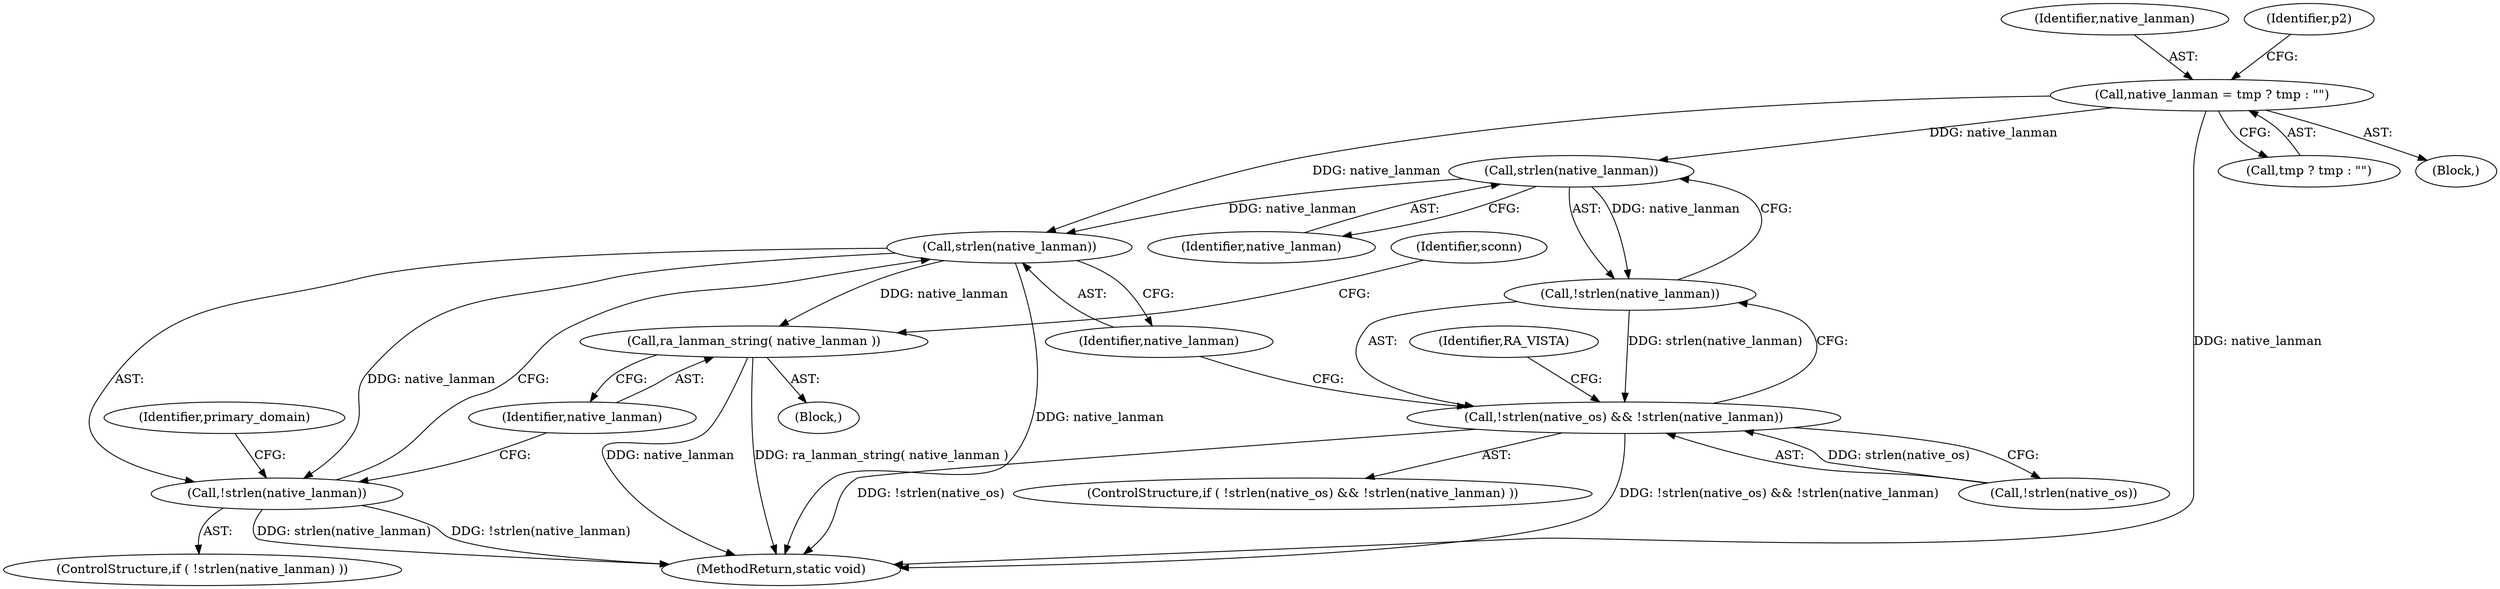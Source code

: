 digraph "0_samba_9280051bfba337458722fb157f3082f93cbd9f2b@API" {
"1000298" [label="(Call,strlen(native_lanman))"];
"1000257" [label="(Call,native_lanman = tmp ? tmp : \"\")"];
"1000297" [label="(Call,!strlen(native_lanman))"];
"1000293" [label="(Call,!strlen(native_os) && !strlen(native_lanman))"];
"1000304" [label="(Call,strlen(native_lanman))"];
"1000303" [label="(Call,!strlen(native_lanman))"];
"1000311" [label="(Call,ra_lanman_string( native_lanman ))"];
"1000259" [label="(Call,tmp ? tmp : \"\")"];
"1000294" [label="(Call,!strlen(native_os))"];
"1000117" [label="(Block,)"];
"1000316" [label="(Identifier,sconn)"];
"1000312" [label="(Identifier,native_lanman)"];
"1000301" [label="(Identifier,RA_VISTA)"];
"1000258" [label="(Identifier,native_lanman)"];
"1000308" [label="(Identifier,primary_domain)"];
"1000257" [label="(Call,native_lanman = tmp ? tmp : \"\")"];
"1000311" [label="(Call,ra_lanman_string( native_lanman ))"];
"1000310" [label="(Block,)"];
"1000297" [label="(Call,!strlen(native_lanman))"];
"1000530" [label="(MethodReturn,static void)"];
"1000298" [label="(Call,strlen(native_lanman))"];
"1000305" [label="(Identifier,native_lanman)"];
"1000292" [label="(ControlStructure,if ( !strlen(native_os) && !strlen(native_lanman) ))"];
"1000303" [label="(Call,!strlen(native_lanman))"];
"1000304" [label="(Call,strlen(native_lanman))"];
"1000264" [label="(Identifier,p2)"];
"1000302" [label="(ControlStructure,if ( !strlen(native_lanman) ))"];
"1000299" [label="(Identifier,native_lanman)"];
"1000293" [label="(Call,!strlen(native_os) && !strlen(native_lanman))"];
"1000298" -> "1000297"  [label="AST: "];
"1000298" -> "1000299"  [label="CFG: "];
"1000299" -> "1000298"  [label="AST: "];
"1000297" -> "1000298"  [label="CFG: "];
"1000298" -> "1000297"  [label="DDG: native_lanman"];
"1000257" -> "1000298"  [label="DDG: native_lanman"];
"1000298" -> "1000304"  [label="DDG: native_lanman"];
"1000257" -> "1000117"  [label="AST: "];
"1000257" -> "1000259"  [label="CFG: "];
"1000258" -> "1000257"  [label="AST: "];
"1000259" -> "1000257"  [label="AST: "];
"1000264" -> "1000257"  [label="CFG: "];
"1000257" -> "1000530"  [label="DDG: native_lanman"];
"1000257" -> "1000304"  [label="DDG: native_lanman"];
"1000297" -> "1000293"  [label="AST: "];
"1000293" -> "1000297"  [label="CFG: "];
"1000297" -> "1000293"  [label="DDG: strlen(native_lanman)"];
"1000293" -> "1000292"  [label="AST: "];
"1000293" -> "1000294"  [label="CFG: "];
"1000294" -> "1000293"  [label="AST: "];
"1000301" -> "1000293"  [label="CFG: "];
"1000305" -> "1000293"  [label="CFG: "];
"1000293" -> "1000530"  [label="DDG: !strlen(native_os)"];
"1000293" -> "1000530"  [label="DDG: !strlen(native_os) && !strlen(native_lanman)"];
"1000294" -> "1000293"  [label="DDG: strlen(native_os)"];
"1000304" -> "1000303"  [label="AST: "];
"1000304" -> "1000305"  [label="CFG: "];
"1000305" -> "1000304"  [label="AST: "];
"1000303" -> "1000304"  [label="CFG: "];
"1000304" -> "1000530"  [label="DDG: native_lanman"];
"1000304" -> "1000303"  [label="DDG: native_lanman"];
"1000304" -> "1000311"  [label="DDG: native_lanman"];
"1000303" -> "1000302"  [label="AST: "];
"1000308" -> "1000303"  [label="CFG: "];
"1000312" -> "1000303"  [label="CFG: "];
"1000303" -> "1000530"  [label="DDG: strlen(native_lanman)"];
"1000303" -> "1000530"  [label="DDG: !strlen(native_lanman)"];
"1000311" -> "1000310"  [label="AST: "];
"1000311" -> "1000312"  [label="CFG: "];
"1000312" -> "1000311"  [label="AST: "];
"1000316" -> "1000311"  [label="CFG: "];
"1000311" -> "1000530"  [label="DDG: native_lanman"];
"1000311" -> "1000530"  [label="DDG: ra_lanman_string( native_lanman )"];
}
